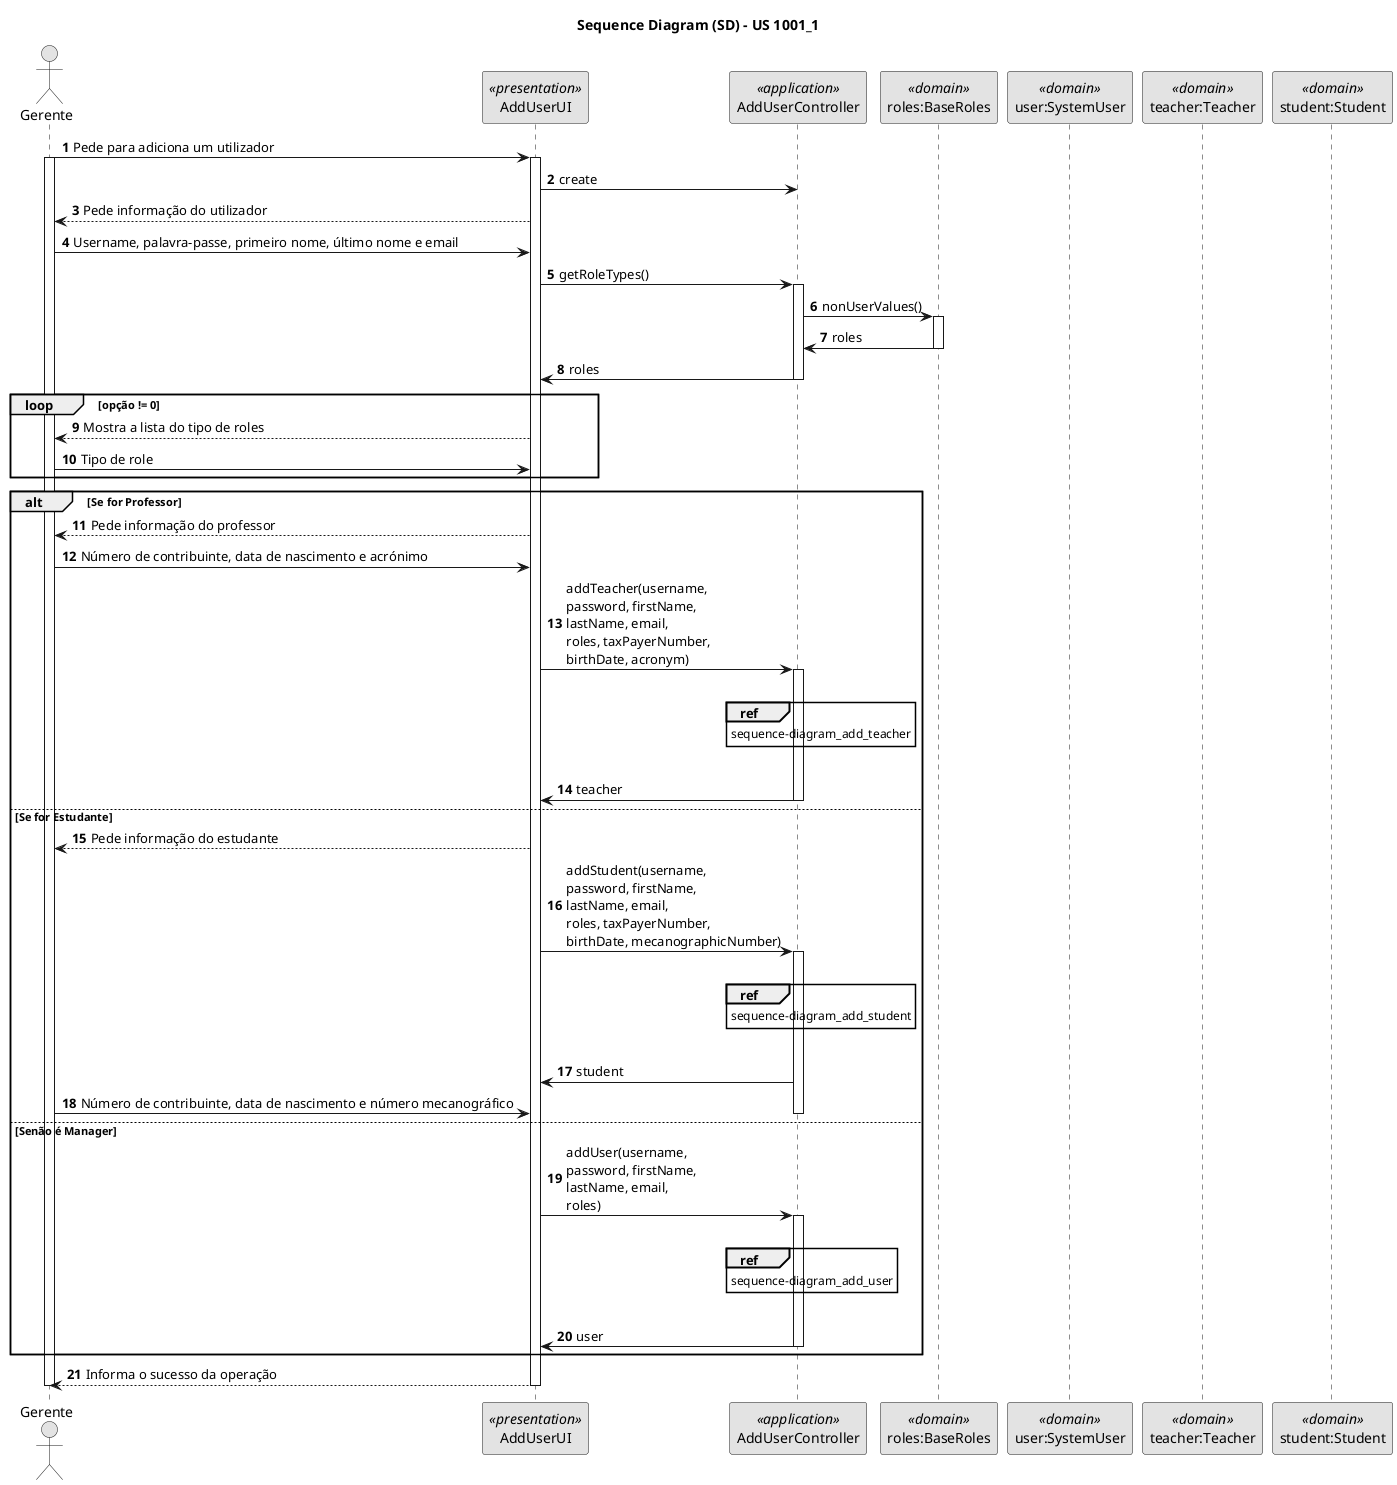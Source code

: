 @startuml
skinparam monochrome true
skinparam packageStyle rectangle
skinparam shadowing false

title Sequence Diagram (SD) - US 1001_1
autonumber

actor Gerente as Actor
participant AddUserUI as UI <<presentation>>
participant AddUserController as Controller <<application>>
participant "roles:BaseRoles" as RolesDomain <<domain>>
participant "user:SystemUser" as UserDomain <<domain>>
participant "teacher:Teacher" as TeacherDomain <<domain>>
participant "student:Student" as StudentDomain <<domain>>


Actor -> UI: Pede para adiciona um utilizador
activate Actor
activate UI
    UI -> Controller: create

    UI --> Actor: Pede informação do utilizador
    Actor -> UI: Username, palavra-passe, primeiro nome, último nome e email

    UI -> Controller : getRoleTypes()
    activate Controller
    Controller -> RolesDomain : nonUserValues()
    activate RolesDomain
    RolesDomain -> Controller : roles
    deactivate RolesDomain
    Controller -> UI : roles
    deactivate Controller

    loop opção != 0
        UI --> Actor: Mostra a lista do tipo de roles
        Actor -> UI: Tipo de role
    end

    alt Se for Professor
        UI --> Actor: Pede informação do professor
        Actor -> UI : Número de contribuinte, data de nascimento e acrónimo

        UI -> Controller: addTeacher(username, \npassword, firstName,\nlastName, email, \nroles, taxPayerNumber, \nbirthDate, acronym)
        activate Controller
            |||
            ref over Controller
                sequence-diagram_add_teacher
            end ref
            |||
            Controller->UI: teacher
        deactivate Controller

        else Se for Estudante
        UI --> Actor: Pede informação do estudante

        UI -> Controller: addStudent(username, \npassword, firstName,\nlastName, email, \nroles, taxPayerNumber, \nbirthDate, mecanographicNumber)
        activate Controller
            |||
            ref over Controller
                sequence-diagram_add_student
            end ref
            |||
            Controller->UI: student
        Actor -> UI : Número de contribuinte, data de nascimento e número mecanográfico
        deactivate Controller

        else Senão é Manager
        UI -> Controller: addUser(username, \npassword, firstName,\nlastName, email, \nroles)
        activate Controller
            |||
            ref over Controller
                sequence-diagram_add_user
            end ref
            |||
            Controller->UI: user
        deactivate Controller
    end

        UI-->Actor: Informa o sucesso da operação
deactivate UI
deactivate Actor
@enduml